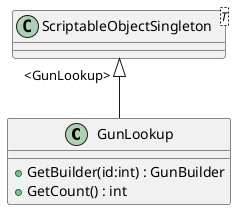 @startuml
class GunLookup {
    + GetBuilder(id:int) : GunBuilder
    + GetCount() : int
}
class "ScriptableObjectSingleton"<T> {
}
"ScriptableObjectSingleton" "<GunLookup>" <|-- GunLookup
@enduml

